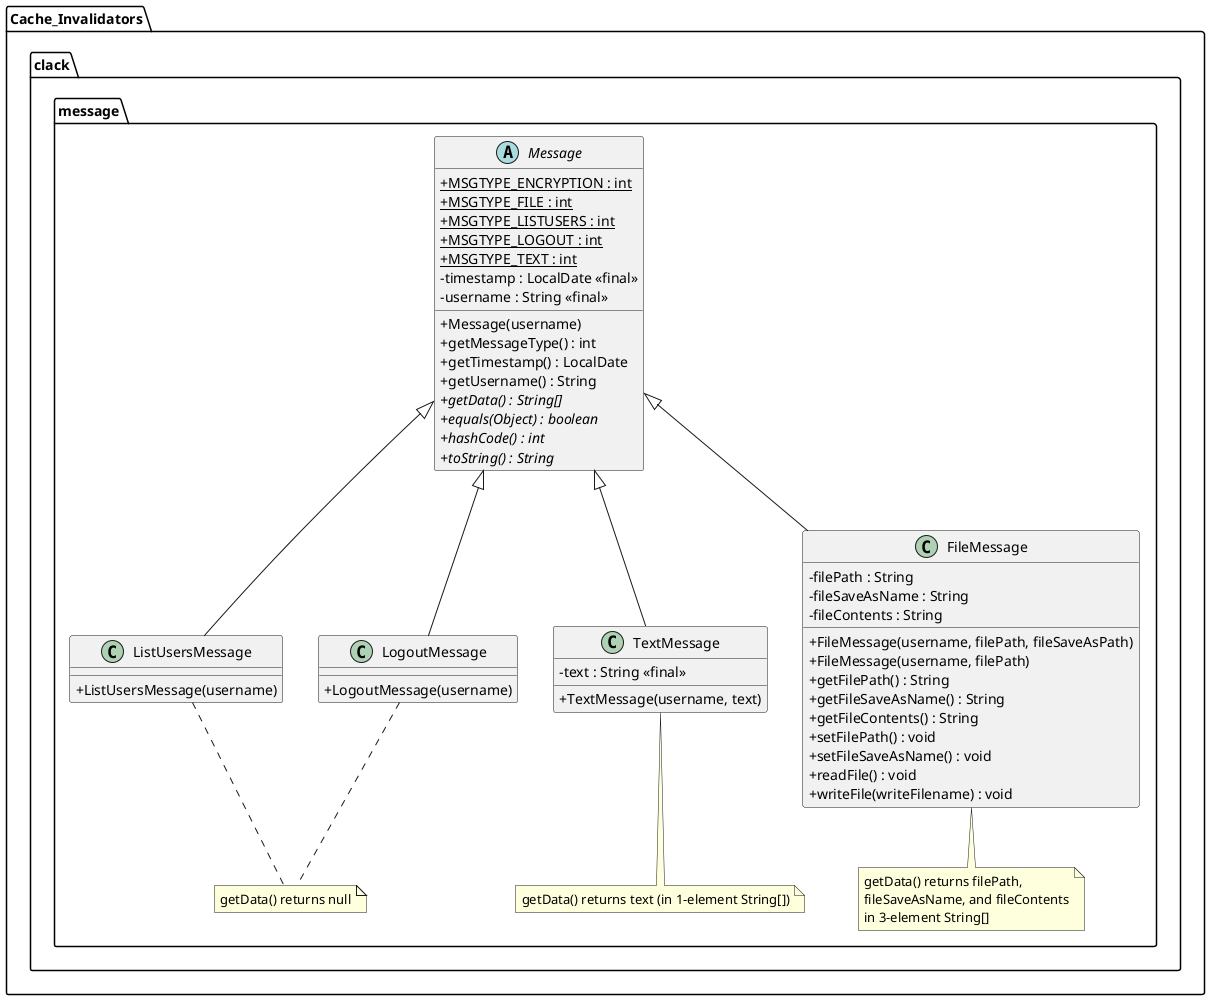 @startuml
skinparam classAttributeIconSize 0

package Cache_Invalidators.clack.message{
    Message <|-- ListUsersMessage
    Message <|-- LogoutMessage
    Message <|-- TextMessage
    Message <|-- FileMessage

    abstract class Message {
        + {static} MSGTYPE_ENCRYPTION : int
        + {static} MSGTYPE_FILE : int
        + {static} MSGTYPE_LISTUSERS : int
        + {static} MSGTYPE_LOGOUT : int
        + {static} MSGTYPE_TEXT : int
        - timestamp : LocalDate <<final>>
        - username : String <<final>>
        + Message(username)
        + getMessageType() : int
        + getTimestamp() : LocalDate
        + getUsername() : String
        + {abstract} getData() : String[]
        + {abstract} equals(Object) : boolean
        + {abstract} hashCode() : int
        + {abstract} toString() : String
    }

    class ListUsersMessage {
        + ListUsersMessage(username)
    }

    class LogoutMessage {
        + LogoutMessage(username)
    }

    class TextMessage {
        - text : String <<final>>
        + TextMessage(username, text)
    }
    note bottom of TextMessage: getData() returns text (in 1-element String[])

    class FileMessage {
        - filePath : String
        - fileSaveAsName : String
        - fileContents : String
        + FileMessage(username, filePath, fileSaveAsPath)
        + FileMessage(username, filePath)
        + getFilePath() : String
        + getFileSaveAsName() : String
        + getFileContents() : String
        + setFilePath() : void
        + setFileSaveAsName() : void
        + readFile() : void
        + writeFile(writeFilename) : void
    }
    note bottom of FileMessage : getData() returns filePath,\nfileSaveAsName, and fileContents\nin 3-element String[]

    note "getData() returns null" as NoDataNote
    ListUsersMessage .. NoDataNote
    LogoutMessage .. NoDataNote

    /'
    note "toString returns\n{class=<i>classname</i>|timestamp=<i>timestamp</i>|...}" as ToStringNote
    ListUsersMessage .. ToStringNote
    LogoutMessage .. ToStringNote
    TextMessage .. ToStringNote
    FileMessage .. ToStringNote
    '/
}

@enduml